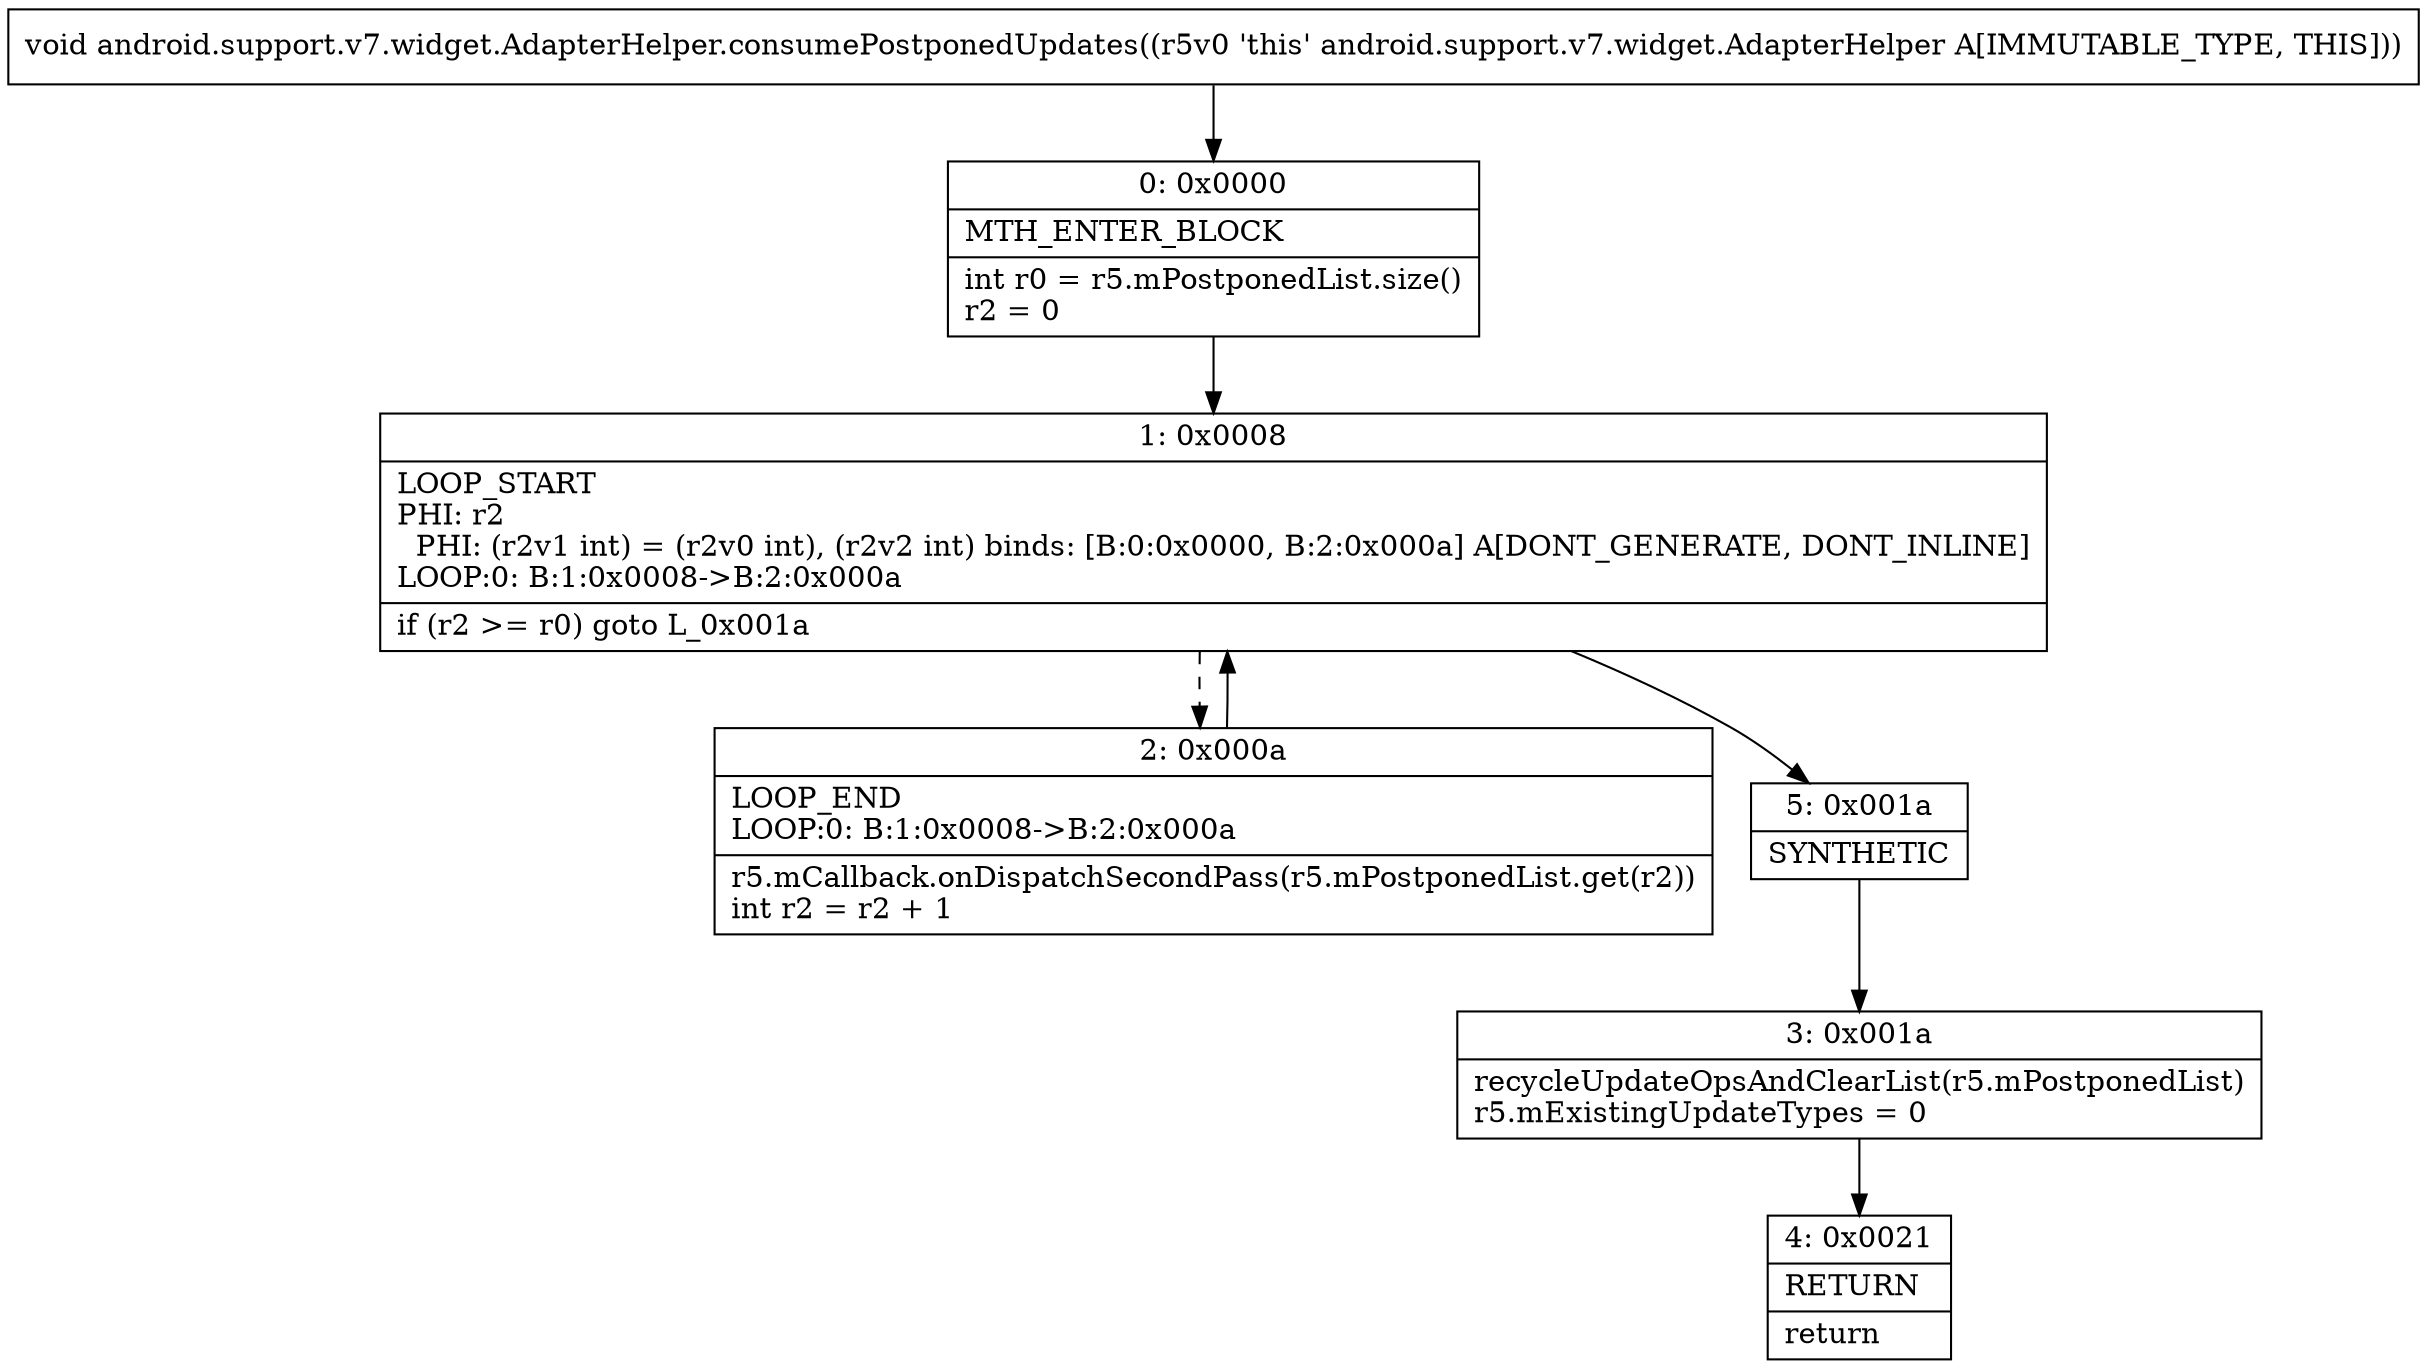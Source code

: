 digraph "CFG forandroid.support.v7.widget.AdapterHelper.consumePostponedUpdates()V" {
Node_0 [shape=record,label="{0\:\ 0x0000|MTH_ENTER_BLOCK\l|int r0 = r5.mPostponedList.size()\lr2 = 0\l}"];
Node_1 [shape=record,label="{1\:\ 0x0008|LOOP_START\lPHI: r2 \l  PHI: (r2v1 int) = (r2v0 int), (r2v2 int) binds: [B:0:0x0000, B:2:0x000a] A[DONT_GENERATE, DONT_INLINE]\lLOOP:0: B:1:0x0008\-\>B:2:0x000a\l|if (r2 \>= r0) goto L_0x001a\l}"];
Node_2 [shape=record,label="{2\:\ 0x000a|LOOP_END\lLOOP:0: B:1:0x0008\-\>B:2:0x000a\l|r5.mCallback.onDispatchSecondPass(r5.mPostponedList.get(r2))\lint r2 = r2 + 1\l}"];
Node_3 [shape=record,label="{3\:\ 0x001a|recycleUpdateOpsAndClearList(r5.mPostponedList)\lr5.mExistingUpdateTypes = 0\l}"];
Node_4 [shape=record,label="{4\:\ 0x0021|RETURN\l|return\l}"];
Node_5 [shape=record,label="{5\:\ 0x001a|SYNTHETIC\l}"];
MethodNode[shape=record,label="{void android.support.v7.widget.AdapterHelper.consumePostponedUpdates((r5v0 'this' android.support.v7.widget.AdapterHelper A[IMMUTABLE_TYPE, THIS])) }"];
MethodNode -> Node_0;
Node_0 -> Node_1;
Node_1 -> Node_2[style=dashed];
Node_1 -> Node_5;
Node_2 -> Node_1;
Node_3 -> Node_4;
Node_5 -> Node_3;
}

